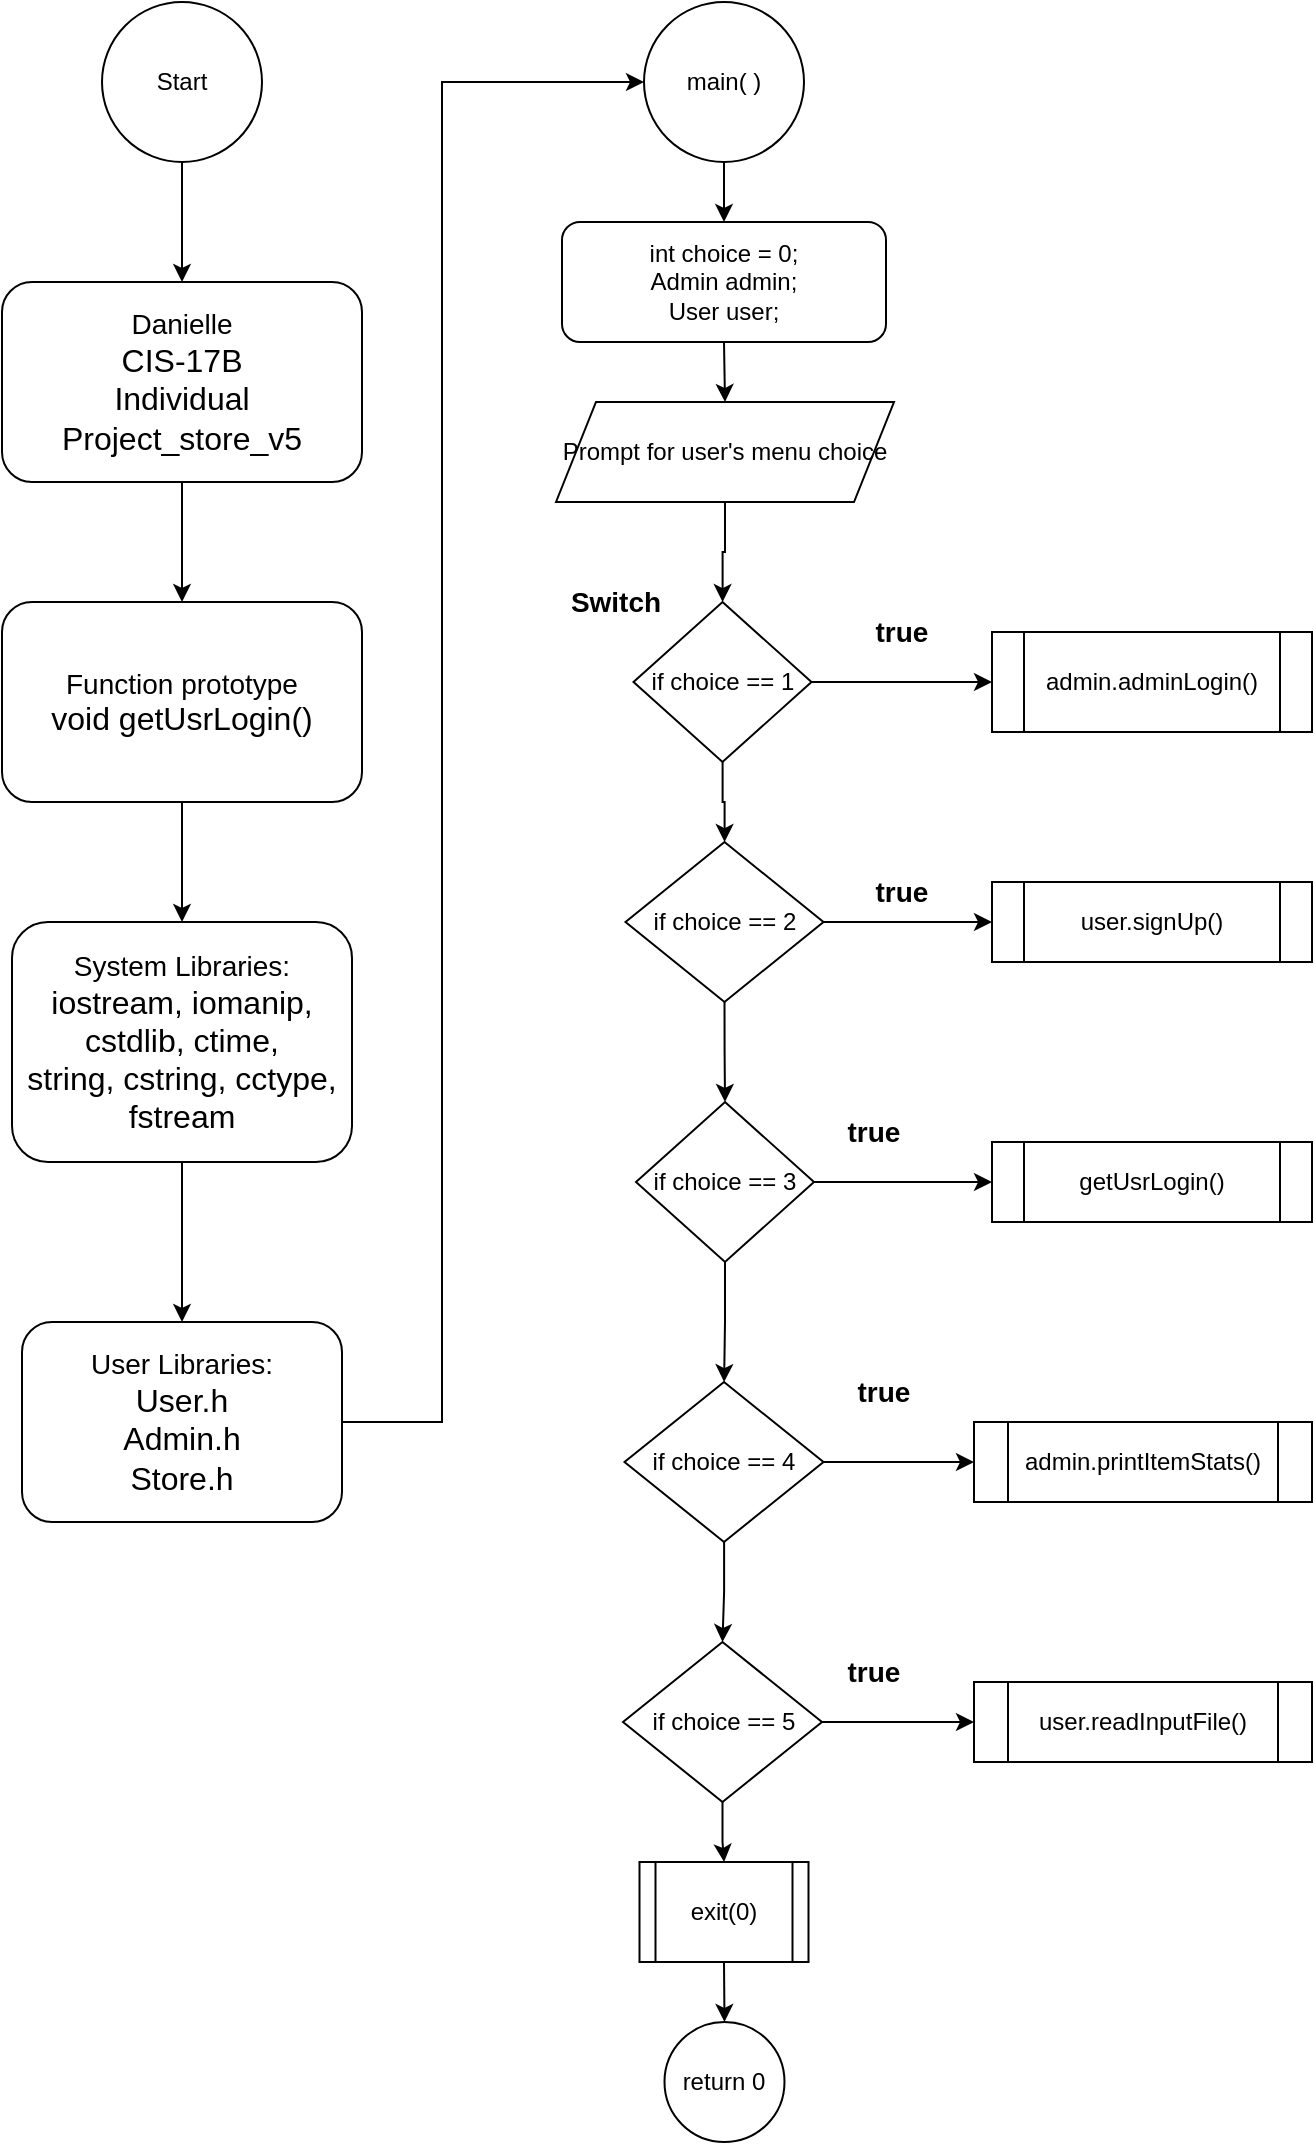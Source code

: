 <mxfile version="21.2.1" type="device" pages="2">
  <diagram name="main" id="XVVzpDpDpn4CI28a46fl">
    <mxGraphModel dx="903" dy="1159" grid="1" gridSize="10" guides="1" tooltips="1" connect="1" arrows="1" fold="1" page="1" pageScale="1" pageWidth="850" pageHeight="1100" math="0" shadow="0">
      <root>
        <mxCell id="0" />
        <mxCell id="1" parent="0" />
        <mxCell id="HSsXzMtMouH3eaDZhaDV-58" style="edgeStyle=orthogonalEdgeStyle;rounded=0;orthogonalLoop=1;jettySize=auto;html=1;exitX=0.5;exitY=1;exitDx=0;exitDy=0;entryX=0.5;entryY=0;entryDx=0;entryDy=0;" edge="1" parent="1" source="HSsXzMtMouH3eaDZhaDV-26" target="HSsXzMtMouH3eaDZhaDV-30">
          <mxGeometry relative="1" as="geometry" />
        </mxCell>
        <mxCell id="HSsXzMtMouH3eaDZhaDV-26" value="main( )" style="ellipse;whiteSpace=wrap;html=1;aspect=fixed;" vertex="1" parent="1">
          <mxGeometry x="371" y="10" width="80" height="80" as="geometry" />
        </mxCell>
        <mxCell id="HSsXzMtMouH3eaDZhaDV-27" value="" style="edgeStyle=orthogonalEdgeStyle;rounded=0;orthogonalLoop=1;jettySize=auto;html=1;" edge="1" parent="1" source="HSsXzMtMouH3eaDZhaDV-29" target="HSsXzMtMouH3eaDZhaDV-43">
          <mxGeometry relative="1" as="geometry" />
        </mxCell>
        <mxCell id="HSsXzMtMouH3eaDZhaDV-28" value="" style="edgeStyle=orthogonalEdgeStyle;rounded=0;orthogonalLoop=1;jettySize=auto;html=1;" edge="1" parent="1" source="HSsXzMtMouH3eaDZhaDV-29" target="HSsXzMtMouH3eaDZhaDV-35">
          <mxGeometry relative="1" as="geometry" />
        </mxCell>
        <mxCell id="HSsXzMtMouH3eaDZhaDV-29" value="if choice == 1" style="rhombus;whiteSpace=wrap;html=1;" vertex="1" parent="1">
          <mxGeometry x="365.75" y="310" width="89" height="80" as="geometry" />
        </mxCell>
        <mxCell id="HSsXzMtMouH3eaDZhaDV-57" style="edgeStyle=orthogonalEdgeStyle;rounded=0;orthogonalLoop=1;jettySize=auto;html=1;exitX=0.5;exitY=1;exitDx=0;exitDy=0;entryX=0.5;entryY=0;entryDx=0;entryDy=0;" edge="1" parent="1" source="HSsXzMtMouH3eaDZhaDV-30" target="HSsXzMtMouH3eaDZhaDV-32">
          <mxGeometry relative="1" as="geometry" />
        </mxCell>
        <mxCell id="HSsXzMtMouH3eaDZhaDV-30" value="&lt;div&gt;int choice = 0;&lt;/div&gt;&lt;div&gt;&lt;div&gt;Admin admin;&lt;/div&gt;&lt;div&gt;User user;&lt;br&gt;&lt;/div&gt;&lt;/div&gt;" style="rounded=1;whiteSpace=wrap;html=1;" vertex="1" parent="1">
          <mxGeometry x="330" y="120" width="162" height="60" as="geometry" />
        </mxCell>
        <mxCell id="HSsXzMtMouH3eaDZhaDV-31" value="" style="edgeStyle=orthogonalEdgeStyle;rounded=0;orthogonalLoop=1;jettySize=auto;html=1;" edge="1" parent="1" source="HSsXzMtMouH3eaDZhaDV-32" target="HSsXzMtMouH3eaDZhaDV-29">
          <mxGeometry relative="1" as="geometry" />
        </mxCell>
        <mxCell id="HSsXzMtMouH3eaDZhaDV-32" value="Prompt for user&#39;s menu choice" style="shape=parallelogram;perimeter=parallelogramPerimeter;whiteSpace=wrap;html=1;fixedSize=1;" vertex="1" parent="1">
          <mxGeometry x="327" y="210" width="169" height="50" as="geometry" />
        </mxCell>
        <mxCell id="HSsXzMtMouH3eaDZhaDV-33" value="" style="edgeStyle=orthogonalEdgeStyle;rounded=0;orthogonalLoop=1;jettySize=auto;html=1;" edge="1" parent="1" source="HSsXzMtMouH3eaDZhaDV-35" target="HSsXzMtMouH3eaDZhaDV-42">
          <mxGeometry relative="1" as="geometry" />
        </mxCell>
        <mxCell id="HSsXzMtMouH3eaDZhaDV-34" style="edgeStyle=orthogonalEdgeStyle;rounded=0;orthogonalLoop=1;jettySize=auto;html=1;exitX=0.5;exitY=1;exitDx=0;exitDy=0;entryX=0.5;entryY=0;entryDx=0;entryDy=0;" edge="1" parent="1" source="HSsXzMtMouH3eaDZhaDV-35" target="HSsXzMtMouH3eaDZhaDV-38">
          <mxGeometry relative="1" as="geometry" />
        </mxCell>
        <mxCell id="HSsXzMtMouH3eaDZhaDV-35" value="if choice == 2" style="rhombus;whiteSpace=wrap;html=1;" vertex="1" parent="1">
          <mxGeometry x="361.75" y="430" width="99" height="80" as="geometry" />
        </mxCell>
        <mxCell id="HSsXzMtMouH3eaDZhaDV-36" value="" style="edgeStyle=orthogonalEdgeStyle;rounded=0;orthogonalLoop=1;jettySize=auto;html=1;" edge="1" parent="1" source="HSsXzMtMouH3eaDZhaDV-38" target="HSsXzMtMouH3eaDZhaDV-45">
          <mxGeometry relative="1" as="geometry" />
        </mxCell>
        <mxCell id="HSsXzMtMouH3eaDZhaDV-37" value="" style="edgeStyle=orthogonalEdgeStyle;rounded=0;orthogonalLoop=1;jettySize=auto;html=1;" edge="1" parent="1" source="HSsXzMtMouH3eaDZhaDV-38" target="HSsXzMtMouH3eaDZhaDV-41">
          <mxGeometry relative="1" as="geometry" />
        </mxCell>
        <mxCell id="HSsXzMtMouH3eaDZhaDV-38" value="if choice == 3" style="rhombus;whiteSpace=wrap;html=1;" vertex="1" parent="1">
          <mxGeometry x="367" y="560" width="89" height="80" as="geometry" />
        </mxCell>
        <mxCell id="HSsXzMtMouH3eaDZhaDV-39" value="" style="edgeStyle=orthogonalEdgeStyle;rounded=0;orthogonalLoop=1;jettySize=auto;html=1;" edge="1" parent="1" source="HSsXzMtMouH3eaDZhaDV-41" target="HSsXzMtMouH3eaDZhaDV-46">
          <mxGeometry relative="1" as="geometry" />
        </mxCell>
        <mxCell id="HSsXzMtMouH3eaDZhaDV-40" value="" style="edgeStyle=orthogonalEdgeStyle;rounded=0;orthogonalLoop=1;jettySize=auto;html=1;" edge="1" parent="1" source="HSsXzMtMouH3eaDZhaDV-41" target="HSsXzMtMouH3eaDZhaDV-50">
          <mxGeometry relative="1" as="geometry" />
        </mxCell>
        <mxCell id="HSsXzMtMouH3eaDZhaDV-41" value="if choice == 4" style="rhombus;whiteSpace=wrap;html=1;" vertex="1" parent="1">
          <mxGeometry x="361.25" y="700" width="99.5" height="80" as="geometry" />
        </mxCell>
        <mxCell id="HSsXzMtMouH3eaDZhaDV-42" value="user.signUp()" style="shape=process;whiteSpace=wrap;html=1;backgroundOutline=1;" vertex="1" parent="1">
          <mxGeometry x="545" y="450" width="160" height="40" as="geometry" />
        </mxCell>
        <mxCell id="HSsXzMtMouH3eaDZhaDV-43" value="admin.adminLogin()" style="shape=process;whiteSpace=wrap;html=1;backgroundOutline=1;" vertex="1" parent="1">
          <mxGeometry x="545" y="325" width="160" height="50" as="geometry" />
        </mxCell>
        <mxCell id="HSsXzMtMouH3eaDZhaDV-44" value="&lt;font style=&quot;font-size: 14px;&quot;&gt;&lt;b&gt;true&lt;/b&gt;&lt;/font&gt;" style="text;strokeColor=none;align=center;fillColor=none;html=1;verticalAlign=middle;whiteSpace=wrap;rounded=0;" vertex="1" parent="1">
          <mxGeometry x="470" y="310" width="60" height="30" as="geometry" />
        </mxCell>
        <mxCell id="HSsXzMtMouH3eaDZhaDV-45" value="getUsrLogin()" style="shape=process;whiteSpace=wrap;html=1;backgroundOutline=1;" vertex="1" parent="1">
          <mxGeometry x="545" y="580" width="160" height="40" as="geometry" />
        </mxCell>
        <mxCell id="HSsXzMtMouH3eaDZhaDV-46" value="admin.printItemStats()" style="shape=process;whiteSpace=wrap;html=1;backgroundOutline=1;" vertex="1" parent="1">
          <mxGeometry x="536" y="720" width="169" height="40" as="geometry" />
        </mxCell>
        <mxCell id="HSsXzMtMouH3eaDZhaDV-47" value="user.readInputFile()" style="shape=process;whiteSpace=wrap;html=1;backgroundOutline=1;" vertex="1" parent="1">
          <mxGeometry x="536" y="850" width="169" height="40" as="geometry" />
        </mxCell>
        <mxCell id="HSsXzMtMouH3eaDZhaDV-48" value="" style="edgeStyle=orthogonalEdgeStyle;rounded=0;orthogonalLoop=1;jettySize=auto;html=1;" edge="1" parent="1" source="HSsXzMtMouH3eaDZhaDV-50" target="HSsXzMtMouH3eaDZhaDV-47">
          <mxGeometry relative="1" as="geometry" />
        </mxCell>
        <mxCell id="HSsXzMtMouH3eaDZhaDV-49" value="" style="edgeStyle=orthogonalEdgeStyle;rounded=0;orthogonalLoop=1;jettySize=auto;html=1;" edge="1" parent="1" source="HSsXzMtMouH3eaDZhaDV-50" target="HSsXzMtMouH3eaDZhaDV-55">
          <mxGeometry relative="1" as="geometry" />
        </mxCell>
        <mxCell id="HSsXzMtMouH3eaDZhaDV-50" value="if choice == 5" style="rhombus;whiteSpace=wrap;html=1;" vertex="1" parent="1">
          <mxGeometry x="360.5" y="830" width="99.5" height="80" as="geometry" />
        </mxCell>
        <mxCell id="HSsXzMtMouH3eaDZhaDV-51" value="&lt;font style=&quot;font-size: 14px;&quot;&gt;&lt;b&gt;true&lt;/b&gt;&lt;/font&gt;" style="text;strokeColor=none;align=center;fillColor=none;html=1;verticalAlign=middle;whiteSpace=wrap;rounded=0;" vertex="1" parent="1">
          <mxGeometry x="456" y="830" width="60" height="30" as="geometry" />
        </mxCell>
        <mxCell id="HSsXzMtMouH3eaDZhaDV-52" value="&lt;font style=&quot;font-size: 14px;&quot;&gt;&lt;b&gt;true&lt;/b&gt;&lt;/font&gt;" style="text;strokeColor=none;align=center;fillColor=none;html=1;verticalAlign=middle;whiteSpace=wrap;rounded=0;" vertex="1" parent="1">
          <mxGeometry x="460.75" y="690" width="60" height="30" as="geometry" />
        </mxCell>
        <mxCell id="HSsXzMtMouH3eaDZhaDV-53" value="&lt;font style=&quot;font-size: 14px;&quot;&gt;&lt;b&gt;true&lt;/b&gt;&lt;/font&gt;" style="text;strokeColor=none;align=center;fillColor=none;html=1;verticalAlign=middle;whiteSpace=wrap;rounded=0;" vertex="1" parent="1">
          <mxGeometry x="456" y="560" width="60" height="30" as="geometry" />
        </mxCell>
        <mxCell id="HSsXzMtMouH3eaDZhaDV-54" value="&lt;font style=&quot;font-size: 14px;&quot;&gt;&lt;b&gt;true&lt;/b&gt;&lt;/font&gt;" style="text;strokeColor=none;align=center;fillColor=none;html=1;verticalAlign=middle;whiteSpace=wrap;rounded=0;" vertex="1" parent="1">
          <mxGeometry x="470" y="440" width="60" height="30" as="geometry" />
        </mxCell>
        <mxCell id="HSsXzMtMouH3eaDZhaDV-61" style="edgeStyle=orthogonalEdgeStyle;rounded=0;orthogonalLoop=1;jettySize=auto;html=1;exitX=0.5;exitY=1;exitDx=0;exitDy=0;entryX=0.5;entryY=0;entryDx=0;entryDy=0;" edge="1" parent="1" source="HSsXzMtMouH3eaDZhaDV-55" target="HSsXzMtMouH3eaDZhaDV-60">
          <mxGeometry relative="1" as="geometry" />
        </mxCell>
        <mxCell id="HSsXzMtMouH3eaDZhaDV-55" value="exit(0)" style="shape=process;whiteSpace=wrap;html=1;backgroundOutline=1;" vertex="1" parent="1">
          <mxGeometry x="368.75" y="940" width="84.5" height="50" as="geometry" />
        </mxCell>
        <mxCell id="HSsXzMtMouH3eaDZhaDV-56" value="&lt;font style=&quot;font-size: 14px;&quot;&gt;&lt;b&gt;Switch&lt;/b&gt;&lt;/font&gt;" style="text;strokeColor=none;align=center;fillColor=none;html=1;verticalAlign=middle;whiteSpace=wrap;rounded=0;" vertex="1" parent="1">
          <mxGeometry x="327" y="295" width="60" height="30" as="geometry" />
        </mxCell>
        <mxCell id="HSsXzMtMouH3eaDZhaDV-60" value="return 0" style="ellipse;whiteSpace=wrap;html=1;aspect=fixed;" vertex="1" parent="1">
          <mxGeometry x="381.25" y="1020" width="60" height="60" as="geometry" />
        </mxCell>
        <mxCell id="81i_IZVVY1EEvCUCS-hf-7" value="" style="edgeStyle=orthogonalEdgeStyle;rounded=0;orthogonalLoop=1;jettySize=auto;html=1;" edge="1" parent="1" source="81i_IZVVY1EEvCUCS-hf-1" target="81i_IZVVY1EEvCUCS-hf-2">
          <mxGeometry relative="1" as="geometry" />
        </mxCell>
        <mxCell id="81i_IZVVY1EEvCUCS-hf-1" value="Start" style="ellipse;whiteSpace=wrap;html=1;aspect=fixed;" vertex="1" parent="1">
          <mxGeometry x="100" y="10" width="80" height="80" as="geometry" />
        </mxCell>
        <mxCell id="81i_IZVVY1EEvCUCS-hf-9" value="" style="edgeStyle=orthogonalEdgeStyle;rounded=0;orthogonalLoop=1;jettySize=auto;html=1;" edge="1" parent="1" source="81i_IZVVY1EEvCUCS-hf-2" target="81i_IZVVY1EEvCUCS-hf-4">
          <mxGeometry relative="1" as="geometry" />
        </mxCell>
        <mxCell id="81i_IZVVY1EEvCUCS-hf-2" value="&lt;div&gt;&lt;font style=&quot;font-size: 14px;&quot;&gt;Danielle&lt;/font&gt;&lt;/div&gt;&lt;div&gt;&lt;font size=&quot;3&quot;&gt;CIS-17B &lt;br&gt;&lt;/font&gt;&lt;/div&gt;&lt;div&gt;&lt;font size=&quot;3&quot;&gt;Individual Project_store_v5&lt;br&gt;&lt;/font&gt;&lt;/div&gt;" style="rounded=1;whiteSpace=wrap;html=1;" vertex="1" parent="1">
          <mxGeometry x="50" y="150" width="180" height="100" as="geometry" />
        </mxCell>
        <mxCell id="81i_IZVVY1EEvCUCS-hf-8" value="" style="edgeStyle=orthogonalEdgeStyle;rounded=0;orthogonalLoop=1;jettySize=auto;html=1;" edge="1" parent="1" source="81i_IZVVY1EEvCUCS-hf-4" target="81i_IZVVY1EEvCUCS-hf-5">
          <mxGeometry relative="1" as="geometry" />
        </mxCell>
        <mxCell id="81i_IZVVY1EEvCUCS-hf-4" value="&lt;div&gt;&lt;font style=&quot;font-size: 14px;&quot;&gt;Function prototype&lt;/font&gt;&lt;/div&gt;&lt;div&gt;&lt;font size=&quot;3&quot;&gt;void getUsrLogin()&lt;br&gt;&lt;/font&gt;&lt;/div&gt;" style="rounded=1;whiteSpace=wrap;html=1;" vertex="1" parent="1">
          <mxGeometry x="50" y="310" width="180" height="100" as="geometry" />
        </mxCell>
        <mxCell id="81i_IZVVY1EEvCUCS-hf-10" value="" style="edgeStyle=orthogonalEdgeStyle;rounded=0;orthogonalLoop=1;jettySize=auto;html=1;" edge="1" parent="1" source="81i_IZVVY1EEvCUCS-hf-5" target="81i_IZVVY1EEvCUCS-hf-6">
          <mxGeometry relative="1" as="geometry" />
        </mxCell>
        <mxCell id="81i_IZVVY1EEvCUCS-hf-5" value="&lt;div&gt;&lt;font style=&quot;font-size: 14px;&quot;&gt;System Libraries:&lt;/font&gt;&lt;/div&gt;&lt;div&gt;&lt;font size=&quot;3&quot;&gt;iostream, iomanip, &lt;br&gt;&lt;/font&gt;&lt;/div&gt;&lt;div&gt;&lt;font size=&quot;3&quot;&gt;cstdlib, ctime,&lt;/font&gt;&lt;/div&gt;&lt;div&gt;&lt;font size=&quot;3&quot;&gt;string, cstring, cctype, fstream&lt;br&gt;&lt;/font&gt;&lt;/div&gt;" style="rounded=1;whiteSpace=wrap;html=1;" vertex="1" parent="1">
          <mxGeometry x="55" y="470" width="170" height="120" as="geometry" />
        </mxCell>
        <mxCell id="81i_IZVVY1EEvCUCS-hf-11" style="edgeStyle=orthogonalEdgeStyle;rounded=0;orthogonalLoop=1;jettySize=auto;html=1;entryX=0;entryY=0.5;entryDx=0;entryDy=0;" edge="1" parent="1" source="81i_IZVVY1EEvCUCS-hf-6" target="HSsXzMtMouH3eaDZhaDV-26">
          <mxGeometry relative="1" as="geometry">
            <Array as="points">
              <mxPoint x="270" y="720" />
              <mxPoint x="270" y="50" />
            </Array>
          </mxGeometry>
        </mxCell>
        <mxCell id="81i_IZVVY1EEvCUCS-hf-6" value="&lt;div&gt;&lt;font style=&quot;font-size: 14px;&quot;&gt;User Libraries:&lt;/font&gt;&lt;/div&gt;&lt;div&gt;&lt;font size=&quot;3&quot;&gt;User.h&lt;/font&gt;&lt;/div&gt;&lt;div&gt;&lt;font size=&quot;3&quot;&gt;Admin.h&lt;/font&gt;&lt;/div&gt;&lt;div&gt;&lt;font size=&quot;3&quot;&gt;Store.h&lt;br&gt;&lt;/font&gt;&lt;/div&gt;" style="rounded=1;whiteSpace=wrap;html=1;" vertex="1" parent="1">
          <mxGeometry x="60" y="670" width="160" height="100" as="geometry" />
        </mxCell>
      </root>
    </mxGraphModel>
  </diagram>
  <diagram id="eN5O7FiS6pvrHiPAhuM2" name="getUsrLogin()">
    <mxGraphModel dx="903" dy="1159" grid="1" gridSize="10" guides="1" tooltips="1" connect="1" arrows="1" fold="1" page="1" pageScale="1" pageWidth="850" pageHeight="1100" math="0" shadow="0">
      <root>
        <mxCell id="0" />
        <mxCell id="1" parent="0" />
        <mxCell id="u1Ebh921-cxuWhg-WV0r-38" value="&lt;div&gt;return&lt;/div&gt;&lt;div&gt;to&lt;/div&gt;&lt;div&gt;main()&lt;br&gt;&lt;/div&gt;" style="ellipse;whiteSpace=wrap;html=1;aspect=fixed;" vertex="1" parent="1">
          <mxGeometry x="370" y="1610" width="110" height="110" as="geometry" />
        </mxCell>
        <mxCell id="u1Ebh921-cxuWhg-WV0r-94" style="edgeStyle=orthogonalEdgeStyle;rounded=0;orthogonalLoop=1;jettySize=auto;html=1;exitX=0.5;exitY=1;exitDx=0;exitDy=0;entryX=0.5;entryY=0;entryDx=0;entryDy=0;" edge="1" parent="1" source="u1Ebh921-cxuWhg-WV0r-95" target="u1Ebh921-cxuWhg-WV0r-97">
          <mxGeometry relative="1" as="geometry" />
        </mxCell>
        <mxCell id="u1Ebh921-cxuWhg-WV0r-95" value="set int&amp;nbsp; indx = isUsrLogin()" style="rounded=1;whiteSpace=wrap;html=1;" vertex="1" parent="1">
          <mxGeometry x="209.5" y="230" width="119" height="50" as="geometry" />
        </mxCell>
        <mxCell id="u1Ebh921-cxuWhg-WV0r-96" value="" style="edgeStyle=orthogonalEdgeStyle;rounded=0;orthogonalLoop=1;jettySize=auto;html=1;" edge="1" parent="1" source="u1Ebh921-cxuWhg-WV0r-97" target="u1Ebh921-cxuWhg-WV0r-103">
          <mxGeometry relative="1" as="geometry" />
        </mxCell>
        <mxCell id="u1Ebh921-cxuWhg-WV0r-97" value="admin.isUsrLogin()" style="shape=process;whiteSpace=wrap;html=1;backgroundOutline=1;" vertex="1" parent="1">
          <mxGeometry x="188.5" y="310" width="160" height="50" as="geometry" />
        </mxCell>
        <mxCell id="u1Ebh921-cxuWhg-WV0r-98" style="edgeStyle=orthogonalEdgeStyle;rounded=0;orthogonalLoop=1;jettySize=auto;html=1;exitX=0.5;exitY=1;exitDx=0;exitDy=0;entryX=0.5;entryY=0;entryDx=0;entryDy=0;" edge="1" parent="1" source="u1Ebh921-cxuWhg-WV0r-99" target="u1Ebh921-cxuWhg-WV0r-101">
          <mxGeometry relative="1" as="geometry" />
        </mxCell>
        <mxCell id="u1Ebh921-cxuWhg-WV0r-99" value="&lt;div&gt;&lt;b&gt;&lt;font style=&quot;font-size: 14px;&quot;&gt;Start&lt;font&gt;&lt;br&gt;&lt;/font&gt;&lt;/font&gt;&lt;/b&gt;&lt;/div&gt;&lt;div&gt;&lt;b&gt;&lt;font style=&quot;font-size: 14px;&quot;&gt;&lt;font&gt;void getUsrLogin()&lt;/font&gt;&lt;br&gt;&lt;/font&gt;&lt;/b&gt;&lt;/div&gt;&lt;b&gt;&lt;font size=&quot;3&quot;&gt;&lt;br&gt;&lt;/font&gt;&lt;/b&gt;" style="ellipse;whiteSpace=wrap;html=1;aspect=fixed;" vertex="1" parent="1">
          <mxGeometry x="202" y="10" width="121.5" height="121.5" as="geometry" />
        </mxCell>
        <mxCell id="u1Ebh921-cxuWhg-WV0r-100" style="edgeStyle=orthogonalEdgeStyle;rounded=0;orthogonalLoop=1;jettySize=auto;html=1;exitX=0.5;exitY=1;exitDx=0;exitDy=0;" edge="1" parent="1" source="u1Ebh921-cxuWhg-WV0r-101" target="u1Ebh921-cxuWhg-WV0r-95">
          <mxGeometry relative="1" as="geometry" />
        </mxCell>
        <mxCell id="u1Ebh921-cxuWhg-WV0r-101" value="&lt;div&gt;&lt;div&gt;Admin admin;&lt;/div&gt;&lt;div&gt;User user;&lt;br&gt;&lt;/div&gt;&lt;/div&gt;" style="rounded=1;whiteSpace=wrap;html=1;" vertex="1" parent="1">
          <mxGeometry x="201.5" y="150" width="134" height="50" as="geometry" />
        </mxCell>
        <mxCell id="u1Ebh921-cxuWhg-WV0r-102" style="edgeStyle=orthogonalEdgeStyle;rounded=0;orthogonalLoop=1;jettySize=auto;html=1;entryX=0.5;entryY=0;entryDx=0;entryDy=0;" edge="1" parent="1" source="u1Ebh921-cxuWhg-WV0r-103" target="u1Ebh921-cxuWhg-WV0r-105">
          <mxGeometry relative="1" as="geometry" />
        </mxCell>
        <mxCell id="u1Ebh921-cxuWhg-WV0r-129" style="edgeStyle=orthogonalEdgeStyle;rounded=0;orthogonalLoop=1;jettySize=auto;html=1;entryX=0;entryY=0.636;entryDx=0;entryDy=0;entryPerimeter=0;" edge="1" parent="1" source="u1Ebh921-cxuWhg-WV0r-103" target="u1Ebh921-cxuWhg-WV0r-38">
          <mxGeometry relative="1" as="geometry">
            <mxPoint x="90" y="1670" as="targetPoint" />
            <Array as="points">
              <mxPoint x="110" y="455" />
              <mxPoint x="110" y="1680" />
            </Array>
          </mxGeometry>
        </mxCell>
        <mxCell id="u1Ebh921-cxuWhg-WV0r-103" value="if indx&amp;nbsp; != -66" style="rhombus;whiteSpace=wrap;html=1;" vertex="1" parent="1">
          <mxGeometry x="228.5" y="415" width="80" height="80" as="geometry" />
        </mxCell>
        <mxCell id="u1Ebh921-cxuWhg-WV0r-104" value="" style="edgeStyle=orthogonalEdgeStyle;rounded=0;orthogonalLoop=1;jettySize=auto;html=1;" edge="1" parent="1" source="u1Ebh921-cxuWhg-WV0r-105" target="u1Ebh921-cxuWhg-WV0r-106">
          <mxGeometry relative="1" as="geometry" />
        </mxCell>
        <mxCell id="u1Ebh921-cxuWhg-WV0r-105" value="Print user login successful" style="shape=parallelogram;perimeter=parallelogramPerimeter;whiteSpace=wrap;html=1;fixedSize=1;" vertex="1" parent="1">
          <mxGeometry x="323.5" y="495" width="184" height="50" as="geometry" />
        </mxCell>
        <mxCell id="u1Ebh921-cxuWhg-WV0r-106" value="admin.printAdusr(indx)" style="shape=process;whiteSpace=wrap;html=1;backgroundOutline=1;" vertex="1" parent="1">
          <mxGeometry x="319" y="585" width="193" height="50" as="geometry" />
        </mxCell>
        <mxCell id="u1Ebh921-cxuWhg-WV0r-107" style="edgeStyle=orthogonalEdgeStyle;rounded=0;orthogonalLoop=1;jettySize=auto;html=1;exitX=0.5;exitY=1;exitDx=0;exitDy=0;entryX=0.5;entryY=0;entryDx=0;entryDy=0;" edge="1" parent="1" source="u1Ebh921-cxuWhg-WV0r-108" target="u1Ebh921-cxuWhg-WV0r-110">
          <mxGeometry relative="1" as="geometry" />
        </mxCell>
        <mxCell id="u1Ebh921-cxuWhg-WV0r-108" value="&lt;div&gt;// Create new User &amp;amp;&lt;/div&gt;&lt;div&gt;copy admin values to user object&lt;br&gt;&lt;/div&gt;&lt;div&gt;admin.copy2Usr(user,indx);&amp;nbsp;&amp;nbsp;&amp;nbsp; &lt;/div&gt;" style="shape=process;whiteSpace=wrap;html=1;backgroundOutline=1;" vertex="1" parent="1">
          <mxGeometry x="308.5" y="665" width="223" height="70" as="geometry" />
        </mxCell>
        <mxCell id="u1Ebh921-cxuWhg-WV0r-109" style="edgeStyle=orthogonalEdgeStyle;rounded=0;orthogonalLoop=1;jettySize=auto;html=1;exitX=0.5;exitY=1;exitDx=0;exitDy=0;entryX=0.5;entryY=0;entryDx=0;entryDy=0;" edge="1" parent="1" source="u1Ebh921-cxuWhg-WV0r-110" target="u1Ebh921-cxuWhg-WV0r-112">
          <mxGeometry relative="1" as="geometry" />
        </mxCell>
        <mxCell id="u1Ebh921-cxuWhg-WV0r-110" value="user.printUsr();" style="shape=process;whiteSpace=wrap;html=1;backgroundOutline=1;" vertex="1" parent="1">
          <mxGeometry x="349.25" y="765" width="141.5" height="40" as="geometry" />
        </mxCell>
        <mxCell id="u1Ebh921-cxuWhg-WV0r-111" style="edgeStyle=orthogonalEdgeStyle;rounded=0;orthogonalLoop=1;jettySize=auto;html=1;exitX=0.5;exitY=1;exitDx=0;exitDy=0;entryX=0.5;entryY=0;entryDx=0;entryDy=0;" edge="1" parent="1" source="u1Ebh921-cxuWhg-WV0r-112" target="u1Ebh921-cxuWhg-WV0r-113">
          <mxGeometry relative="1" as="geometry" />
        </mxCell>
        <mxCell id="u1Ebh921-cxuWhg-WV0r-112" value="Store store" style="rounded=1;whiteSpace=wrap;html=1;" vertex="1" parent="1">
          <mxGeometry x="370.5" y="840" width="90" height="40" as="geometry" />
        </mxCell>
        <mxCell id="u1Ebh921-cxuWhg-WV0r-128" value="" style="edgeStyle=orthogonalEdgeStyle;rounded=0;orthogonalLoop=1;jettySize=auto;html=1;" edge="1" parent="1" source="u1Ebh921-cxuWhg-WV0r-113" target="u1Ebh921-cxuWhg-WV0r-120">
          <mxGeometry relative="1" as="geometry" />
        </mxCell>
        <mxCell id="u1Ebh921-cxuWhg-WV0r-113" value="store.start(user)" style="shape=process;whiteSpace=wrap;html=1;backgroundOutline=1;" vertex="1" parent="1">
          <mxGeometry x="340" y="910" width="160" height="30" as="geometry" />
        </mxCell>
        <mxCell id="u1Ebh921-cxuWhg-WV0r-114" value="&lt;font style=&quot;font-size: 14px;&quot;&gt;&lt;b&gt;true&lt;/b&gt;&lt;/font&gt;" style="text;strokeColor=none;align=center;fillColor=none;html=1;verticalAlign=middle;whiteSpace=wrap;rounded=0;" vertex="1" parent="1">
          <mxGeometry x="340" y="415" width="60" height="30" as="geometry" />
        </mxCell>
        <mxCell id="u1Ebh921-cxuWhg-WV0r-115" value="&lt;font style=&quot;font-size: 14px;&quot;&gt;&lt;b&gt;false&lt;/b&gt;&lt;/font&gt;" style="text;strokeColor=none;align=center;fillColor=none;html=1;verticalAlign=middle;whiteSpace=wrap;rounded=0;" vertex="1" parent="1">
          <mxGeometry x="158.5" y="415" width="60" height="30" as="geometry" />
        </mxCell>
        <mxCell id="u1Ebh921-cxuWhg-WV0r-116" value="admin.printAdUsr(user.getNumRec())" style="shape=process;whiteSpace=wrap;html=1;backgroundOutline=1;" vertex="1" parent="1">
          <mxGeometry x="435.5" y="1350" width="310" height="40" as="geometry" />
        </mxCell>
        <mxCell id="u1Ebh921-cxuWhg-WV0r-117" value="" style="edgeStyle=orthogonalEdgeStyle;rounded=0;orthogonalLoop=1;jettySize=auto;html=1;" edge="1" parent="1" target="u1Ebh921-cxuWhg-WV0r-125">
          <mxGeometry relative="1" as="geometry">
            <mxPoint x="588.5" y="1390" as="sourcePoint" />
          </mxGeometry>
        </mxCell>
        <mxCell id="u1Ebh921-cxuWhg-WV0r-118" style="edgeStyle=orthogonalEdgeStyle;rounded=0;orthogonalLoop=1;jettySize=auto;html=1;exitX=0;exitY=0.5;exitDx=0;exitDy=0;entryX=0.5;entryY=0;entryDx=0;entryDy=0;" edge="1" parent="1" source="u1Ebh921-cxuWhg-WV0r-120" target="u1Ebh921-cxuWhg-WV0r-38">
          <mxGeometry relative="1" as="geometry">
            <mxPoint x="343.5" y="1550" as="targetPoint" />
            <Array as="points">
              <mxPoint x="324" y="1070" />
              <mxPoint x="324" y="1560" />
              <mxPoint x="425" y="1560" />
            </Array>
          </mxGeometry>
        </mxCell>
        <mxCell id="u1Ebh921-cxuWhg-WV0r-119" style="edgeStyle=orthogonalEdgeStyle;rounded=0;orthogonalLoop=1;jettySize=auto;html=1;entryX=0.5;entryY=0;entryDx=0;entryDy=0;" edge="1" parent="1" source="u1Ebh921-cxuWhg-WV0r-120" target="u1Ebh921-cxuWhg-WV0r-122">
          <mxGeometry relative="1" as="geometry" />
        </mxCell>
        <mxCell id="u1Ebh921-cxuWhg-WV0r-120" value="&lt;div&gt;store.start(user)&lt;/div&gt;&lt;div&gt;== true&lt;br&gt;&lt;/div&gt;" style="rhombus;whiteSpace=wrap;html=1;" vertex="1" parent="1">
          <mxGeometry x="353.5" y="1010" width="133" height="120" as="geometry" />
        </mxCell>
        <mxCell id="u1Ebh921-cxuWhg-WV0r-121" value="" style="edgeStyle=orthogonalEdgeStyle;rounded=0;orthogonalLoop=1;jettySize=auto;html=1;" edge="1" parent="1" source="u1Ebh921-cxuWhg-WV0r-122" target="u1Ebh921-cxuWhg-WV0r-124">
          <mxGeometry relative="1" as="geometry" />
        </mxCell>
        <mxCell id="u1Ebh921-cxuWhg-WV0r-122" value="&lt;div&gt;//rewrite this record in binary&amp;nbsp; &amp;amp; text files&lt;/div&gt;&lt;div&gt;user.reWrtBin(recordLoc)&lt;br&gt;&lt;/div&gt;" style="shape=process;whiteSpace=wrap;html=1;backgroundOutline=1;" vertex="1" parent="1">
          <mxGeometry x="493.5" y="1130" width="190" height="60" as="geometry" />
        </mxCell>
        <mxCell id="u1Ebh921-cxuWhg-WV0r-123" value="" style="edgeStyle=orthogonalEdgeStyle;rounded=0;orthogonalLoop=1;jettySize=auto;html=1;" edge="1" parent="1" source="u1Ebh921-cxuWhg-WV0r-124">
          <mxGeometry relative="1" as="geometry">
            <mxPoint x="588.5" y="1350" as="targetPoint" />
          </mxGeometry>
        </mxCell>
        <mxCell id="u1Ebh921-cxuWhg-WV0r-124" value="&lt;div&gt;// read binary file &amp;amp; reset usrArr[]&lt;/div&gt;&lt;div&gt;admin.readBin_setArray()&lt;br&gt;&lt;/div&gt;" style="shape=process;whiteSpace=wrap;html=1;backgroundOutline=1;" vertex="1" parent="1">
          <mxGeometry x="493.5" y="1250" width="190" height="60" as="geometry" />
        </mxCell>
        <mxCell id="u1Ebh921-cxuWhg-WV0r-130" style="edgeStyle=orthogonalEdgeStyle;rounded=0;orthogonalLoop=1;jettySize=auto;html=1;exitX=0.5;exitY=1;exitDx=0;exitDy=0;" edge="1" parent="1" source="u1Ebh921-cxuWhg-WV0r-125">
          <mxGeometry relative="1" as="geometry">
            <mxPoint x="430" y="1610" as="targetPoint" />
          </mxGeometry>
        </mxCell>
        <mxCell id="u1Ebh921-cxuWhg-WV0r-125" value="&lt;div&gt;// print prints User&#39;s order&lt;/div&gt;&lt;div&gt;that&amp;nbsp; was read from binary file&lt;/div&gt;&lt;div&gt;admin.getCheckout(indx);&lt;/div&gt;" style="shape=process;whiteSpace=wrap;html=1;backgroundOutline=1;" vertex="1" parent="1">
          <mxGeometry x="443.5" y="1450" width="290" height="60" as="geometry" />
        </mxCell>
        <mxCell id="u1Ebh921-cxuWhg-WV0r-126" value="&lt;font style=&quot;font-size: 14px;&quot;&gt;&lt;b&gt;true&lt;/b&gt;&lt;/font&gt;" style="text;strokeColor=none;align=center;fillColor=none;html=1;verticalAlign=middle;whiteSpace=wrap;rounded=0;" vertex="1" parent="1">
          <mxGeometry x="503.5" y="1030" width="60" height="30" as="geometry" />
        </mxCell>
        <mxCell id="u1Ebh921-cxuWhg-WV0r-127" value="&lt;font style=&quot;font-size: 14px;&quot;&gt;&lt;b&gt;false&lt;/b&gt;&lt;/font&gt;" style="text;strokeColor=none;align=center;fillColor=none;html=1;verticalAlign=middle;whiteSpace=wrap;rounded=0;" vertex="1" parent="1">
          <mxGeometry x="323.5" y="1100" width="60" height="30" as="geometry" />
        </mxCell>
      </root>
    </mxGraphModel>
  </diagram>
</mxfile>
